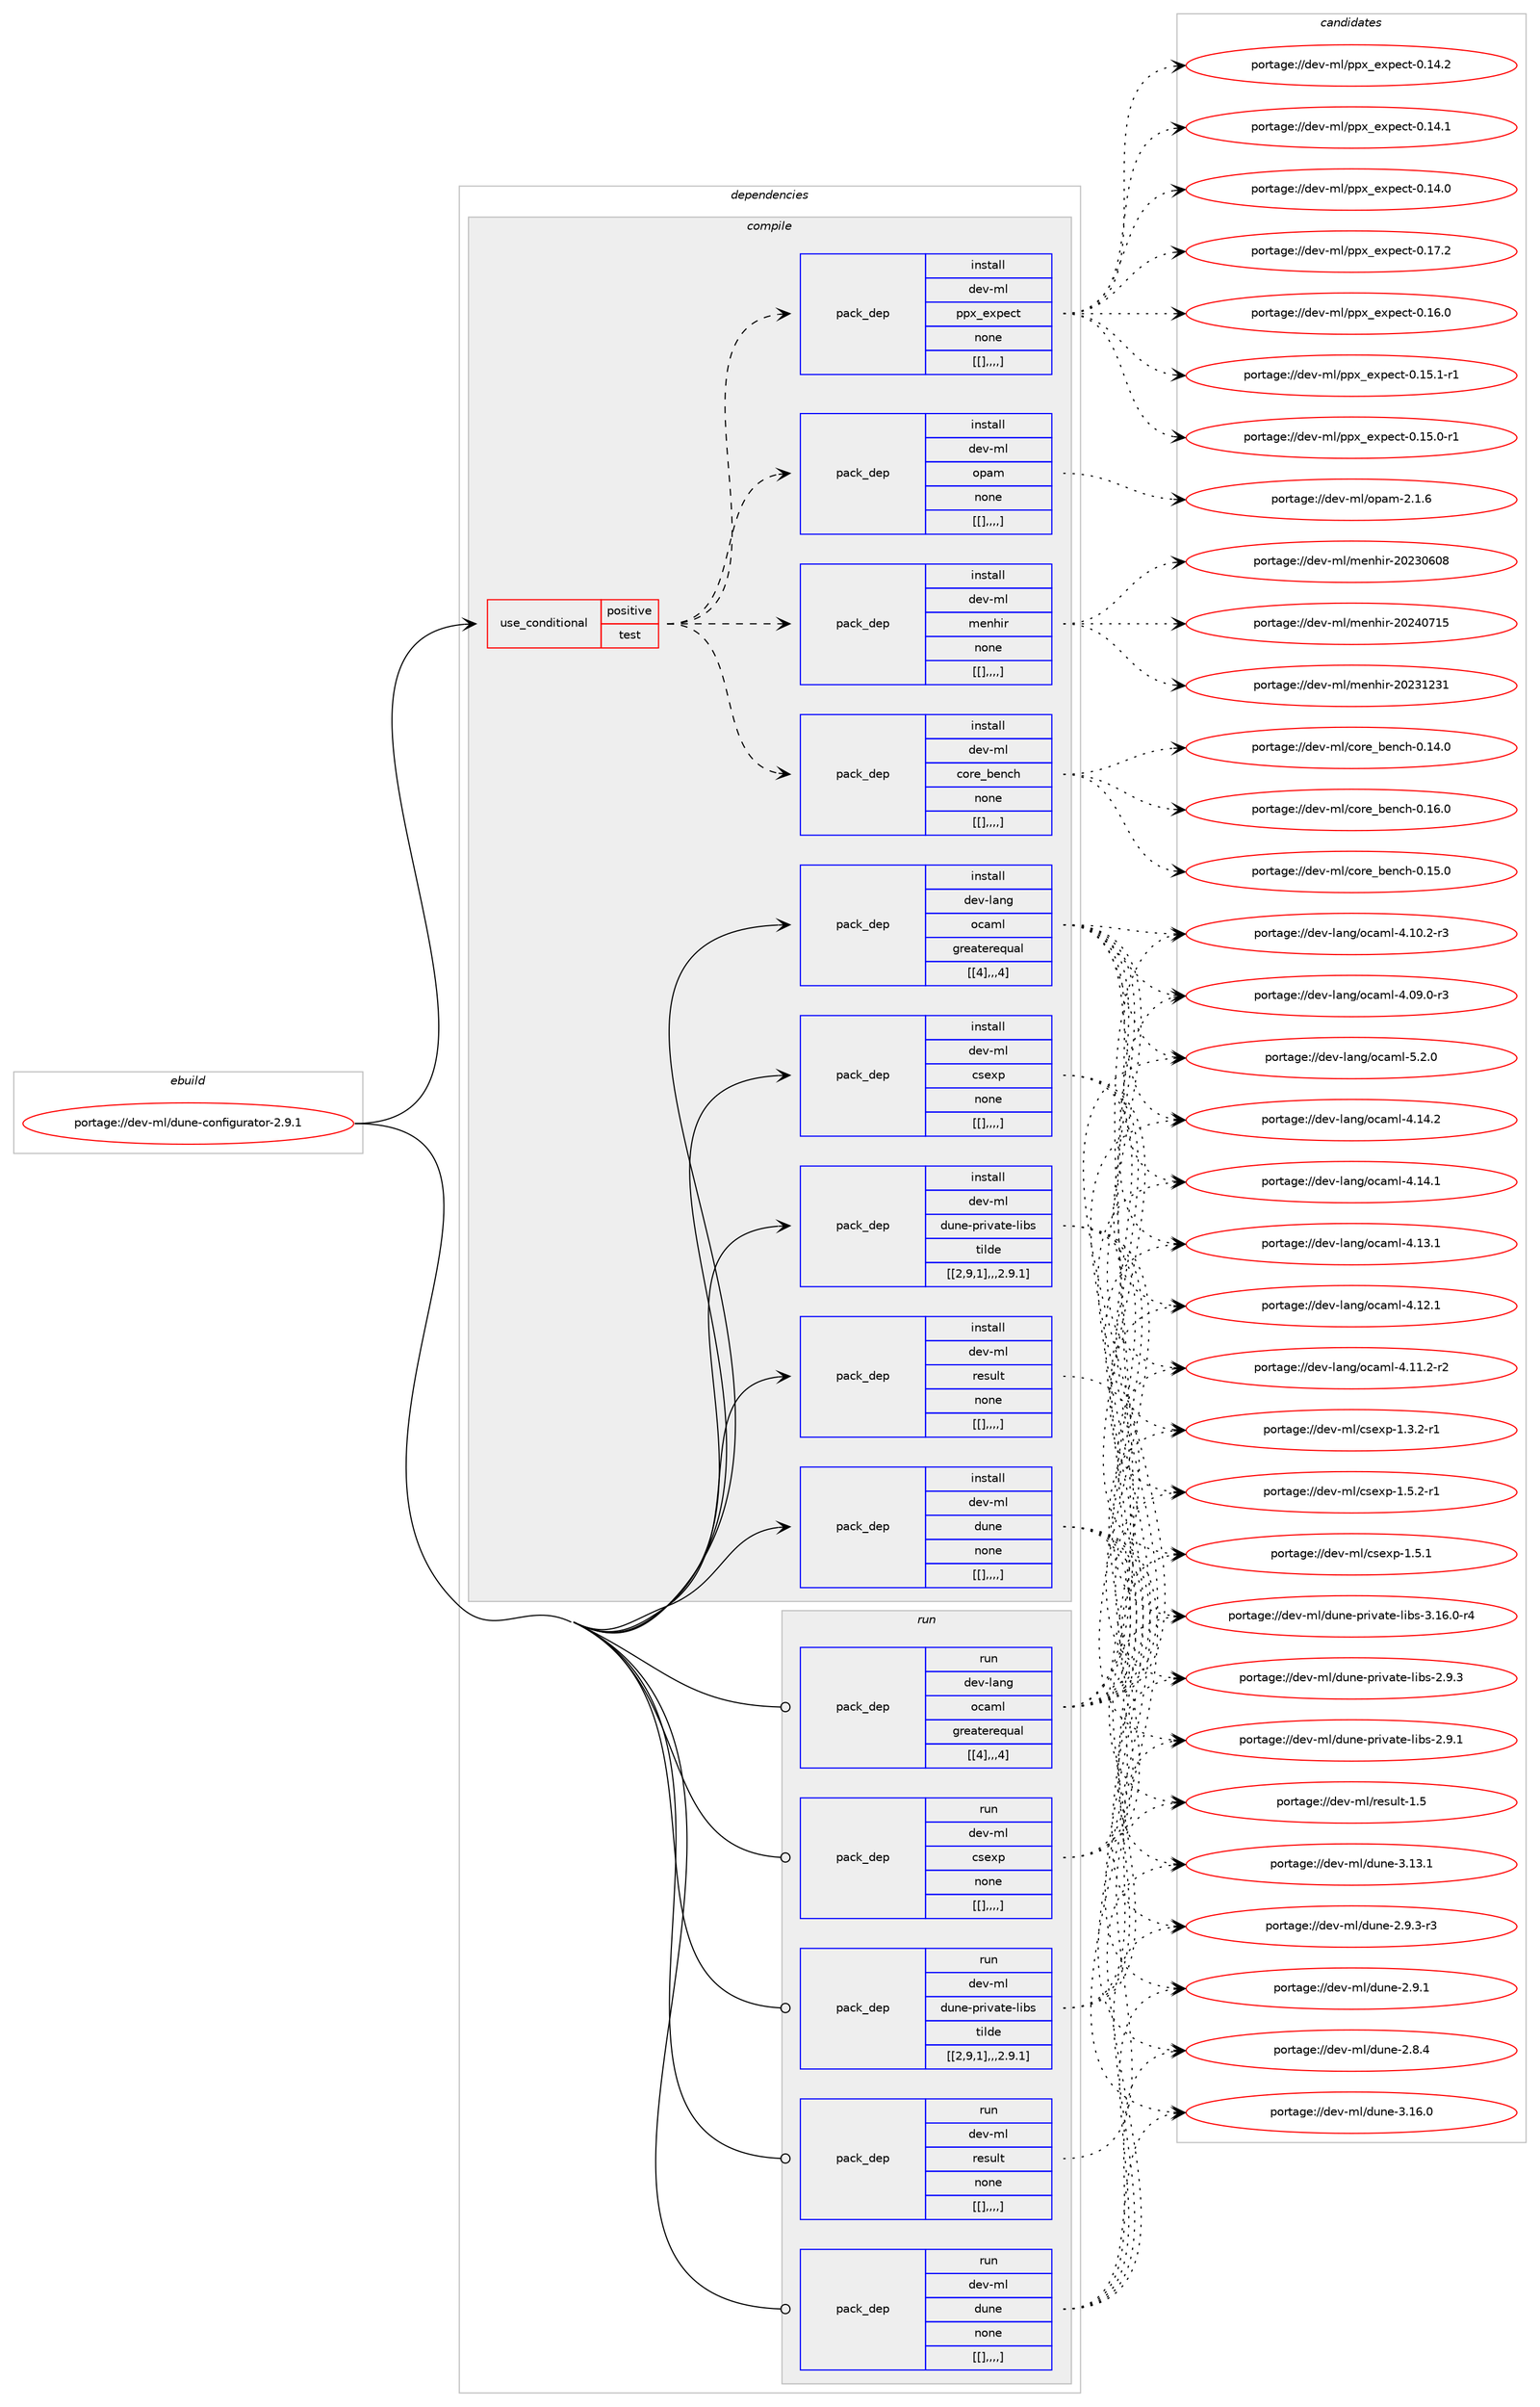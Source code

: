 digraph prolog {

# *************
# Graph options
# *************

newrank=true;
concentrate=true;
compound=true;
graph [rankdir=LR,fontname=Helvetica,fontsize=10,ranksep=1.5];#, ranksep=2.5, nodesep=0.2];
edge  [arrowhead=vee];
node  [fontname=Helvetica,fontsize=10];

# **********
# The ebuild
# **********

subgraph cluster_leftcol {
color=gray;
label=<<i>ebuild</i>>;
id [label="portage://dev-ml/dune-configurator-2.9.1", color=red, width=4, href="../dev-ml/dune-configurator-2.9.1.svg"];
}

# ****************
# The dependencies
# ****************

subgraph cluster_midcol {
color=gray;
label=<<i>dependencies</i>>;
subgraph cluster_compile {
fillcolor="#eeeeee";
style=filled;
label=<<i>compile</i>>;
subgraph cond31126 {
dependency122596 [label=<<TABLE BORDER="0" CELLBORDER="1" CELLSPACING="0" CELLPADDING="4"><TR><TD ROWSPAN="3" CELLPADDING="10">use_conditional</TD></TR><TR><TD>positive</TD></TR><TR><TD>test</TD></TR></TABLE>>, shape=none, color=red];
subgraph pack90211 {
dependency122617 [label=<<TABLE BORDER="0" CELLBORDER="1" CELLSPACING="0" CELLPADDING="4" WIDTH="220"><TR><TD ROWSPAN="6" CELLPADDING="30">pack_dep</TD></TR><TR><TD WIDTH="110">install</TD></TR><TR><TD>dev-ml</TD></TR><TR><TD>core_bench</TD></TR><TR><TD>none</TD></TR><TR><TD>[[],,,,]</TD></TR></TABLE>>, shape=none, color=blue];
}
dependency122596:e -> dependency122617:w [weight=20,style="dashed",arrowhead="vee"];
subgraph pack90231 {
dependency122692 [label=<<TABLE BORDER="0" CELLBORDER="1" CELLSPACING="0" CELLPADDING="4" WIDTH="220"><TR><TD ROWSPAN="6" CELLPADDING="30">pack_dep</TD></TR><TR><TD WIDTH="110">install</TD></TR><TR><TD>dev-ml</TD></TR><TR><TD>menhir</TD></TR><TR><TD>none</TD></TR><TR><TD>[[],,,,]</TD></TR></TABLE>>, shape=none, color=blue];
}
dependency122596:e -> dependency122692:w [weight=20,style="dashed",arrowhead="vee"];
subgraph pack90302 {
dependency122699 [label=<<TABLE BORDER="0" CELLBORDER="1" CELLSPACING="0" CELLPADDING="4" WIDTH="220"><TR><TD ROWSPAN="6" CELLPADDING="30">pack_dep</TD></TR><TR><TD WIDTH="110">install</TD></TR><TR><TD>dev-ml</TD></TR><TR><TD>opam</TD></TR><TR><TD>none</TD></TR><TR><TD>[[],,,,]</TD></TR></TABLE>>, shape=none, color=blue];
}
dependency122596:e -> dependency122699:w [weight=20,style="dashed",arrowhead="vee"];
subgraph pack90308 {
dependency122708 [label=<<TABLE BORDER="0" CELLBORDER="1" CELLSPACING="0" CELLPADDING="4" WIDTH="220"><TR><TD ROWSPAN="6" CELLPADDING="30">pack_dep</TD></TR><TR><TD WIDTH="110">install</TD></TR><TR><TD>dev-ml</TD></TR><TR><TD>ppx_expect</TD></TR><TR><TD>none</TD></TR><TR><TD>[[],,,,]</TD></TR></TABLE>>, shape=none, color=blue];
}
dependency122596:e -> dependency122708:w [weight=20,style="dashed",arrowhead="vee"];
}
id:e -> dependency122596:w [weight=20,style="solid",arrowhead="vee"];
subgraph pack90363 {
dependency122756 [label=<<TABLE BORDER="0" CELLBORDER="1" CELLSPACING="0" CELLPADDING="4" WIDTH="220"><TR><TD ROWSPAN="6" CELLPADDING="30">pack_dep</TD></TR><TR><TD WIDTH="110">install</TD></TR><TR><TD>dev-lang</TD></TR><TR><TD>ocaml</TD></TR><TR><TD>greaterequal</TD></TR><TR><TD>[[4],,,4]</TD></TR></TABLE>>, shape=none, color=blue];
}
id:e -> dependency122756:w [weight=20,style="solid",arrowhead="vee"];
subgraph pack90380 {
dependency122801 [label=<<TABLE BORDER="0" CELLBORDER="1" CELLSPACING="0" CELLPADDING="4" WIDTH="220"><TR><TD ROWSPAN="6" CELLPADDING="30">pack_dep</TD></TR><TR><TD WIDTH="110">install</TD></TR><TR><TD>dev-ml</TD></TR><TR><TD>csexp</TD></TR><TR><TD>none</TD></TR><TR><TD>[[],,,,]</TD></TR></TABLE>>, shape=none, color=blue];
}
id:e -> dependency122801:w [weight=20,style="solid",arrowhead="vee"];
subgraph pack90410 {
dependency122833 [label=<<TABLE BORDER="0" CELLBORDER="1" CELLSPACING="0" CELLPADDING="4" WIDTH="220"><TR><TD ROWSPAN="6" CELLPADDING="30">pack_dep</TD></TR><TR><TD WIDTH="110">install</TD></TR><TR><TD>dev-ml</TD></TR><TR><TD>dune</TD></TR><TR><TD>none</TD></TR><TR><TD>[[],,,,]</TD></TR></TABLE>>, shape=none, color=blue];
}
id:e -> dependency122833:w [weight=20,style="solid",arrowhead="vee"];
subgraph pack90457 {
dependency122853 [label=<<TABLE BORDER="0" CELLBORDER="1" CELLSPACING="0" CELLPADDING="4" WIDTH="220"><TR><TD ROWSPAN="6" CELLPADDING="30">pack_dep</TD></TR><TR><TD WIDTH="110">install</TD></TR><TR><TD>dev-ml</TD></TR><TR><TD>dune-private-libs</TD></TR><TR><TD>tilde</TD></TR><TR><TD>[[2,9,1],,,2.9.1]</TD></TR></TABLE>>, shape=none, color=blue];
}
id:e -> dependency122853:w [weight=20,style="solid",arrowhead="vee"];
subgraph pack90461 {
dependency122858 [label=<<TABLE BORDER="0" CELLBORDER="1" CELLSPACING="0" CELLPADDING="4" WIDTH="220"><TR><TD ROWSPAN="6" CELLPADDING="30">pack_dep</TD></TR><TR><TD WIDTH="110">install</TD></TR><TR><TD>dev-ml</TD></TR><TR><TD>result</TD></TR><TR><TD>none</TD></TR><TR><TD>[[],,,,]</TD></TR></TABLE>>, shape=none, color=blue];
}
id:e -> dependency122858:w [weight=20,style="solid",arrowhead="vee"];
}
subgraph cluster_compileandrun {
fillcolor="#eeeeee";
style=filled;
label=<<i>compile and run</i>>;
}
subgraph cluster_run {
fillcolor="#eeeeee";
style=filled;
label=<<i>run</i>>;
subgraph pack90491 {
dependency122913 [label=<<TABLE BORDER="0" CELLBORDER="1" CELLSPACING="0" CELLPADDING="4" WIDTH="220"><TR><TD ROWSPAN="6" CELLPADDING="30">pack_dep</TD></TR><TR><TD WIDTH="110">run</TD></TR><TR><TD>dev-lang</TD></TR><TR><TD>ocaml</TD></TR><TR><TD>greaterequal</TD></TR><TR><TD>[[4],,,4]</TD></TR></TABLE>>, shape=none, color=blue];
}
id:e -> dependency122913:w [weight=20,style="solid",arrowhead="odot"];
subgraph pack90524 {
dependency122930 [label=<<TABLE BORDER="0" CELLBORDER="1" CELLSPACING="0" CELLPADDING="4" WIDTH="220"><TR><TD ROWSPAN="6" CELLPADDING="30">pack_dep</TD></TR><TR><TD WIDTH="110">run</TD></TR><TR><TD>dev-ml</TD></TR><TR><TD>csexp</TD></TR><TR><TD>none</TD></TR><TR><TD>[[],,,,]</TD></TR></TABLE>>, shape=none, color=blue];
}
id:e -> dependency122930:w [weight=20,style="solid",arrowhead="odot"];
subgraph pack90570 {
dependency122989 [label=<<TABLE BORDER="0" CELLBORDER="1" CELLSPACING="0" CELLPADDING="4" WIDTH="220"><TR><TD ROWSPAN="6" CELLPADDING="30">pack_dep</TD></TR><TR><TD WIDTH="110">run</TD></TR><TR><TD>dev-ml</TD></TR><TR><TD>dune</TD></TR><TR><TD>none</TD></TR><TR><TD>[[],,,,]</TD></TR></TABLE>>, shape=none, color=blue];
}
id:e -> dependency122989:w [weight=20,style="solid",arrowhead="odot"];
subgraph pack90626 {
dependency123048 [label=<<TABLE BORDER="0" CELLBORDER="1" CELLSPACING="0" CELLPADDING="4" WIDTH="220"><TR><TD ROWSPAN="6" CELLPADDING="30">pack_dep</TD></TR><TR><TD WIDTH="110">run</TD></TR><TR><TD>dev-ml</TD></TR><TR><TD>dune-private-libs</TD></TR><TR><TD>tilde</TD></TR><TR><TD>[[2,9,1],,,2.9.1]</TD></TR></TABLE>>, shape=none, color=blue];
}
id:e -> dependency123048:w [weight=20,style="solid",arrowhead="odot"];
subgraph pack90674 {
dependency123097 [label=<<TABLE BORDER="0" CELLBORDER="1" CELLSPACING="0" CELLPADDING="4" WIDTH="220"><TR><TD ROWSPAN="6" CELLPADDING="30">pack_dep</TD></TR><TR><TD WIDTH="110">run</TD></TR><TR><TD>dev-ml</TD></TR><TR><TD>result</TD></TR><TR><TD>none</TD></TR><TR><TD>[[],,,,]</TD></TR></TABLE>>, shape=none, color=blue];
}
id:e -> dependency123097:w [weight=20,style="solid",arrowhead="odot"];
}
}

# **************
# The candidates
# **************

subgraph cluster_choices {
rank=same;
color=gray;
label=<<i>candidates</i>>;

subgraph choice89944 {
color=black;
nodesep=1;
choice10010111845109108479911111410195981011109910445484649544648 [label="portage://dev-ml/core_bench-0.16.0", color=red, width=4,href="../dev-ml/core_bench-0.16.0.svg"];
choice10010111845109108479911111410195981011109910445484649534648 [label="portage://dev-ml/core_bench-0.15.0", color=red, width=4,href="../dev-ml/core_bench-0.15.0.svg"];
choice10010111845109108479911111410195981011109910445484649524648 [label="portage://dev-ml/core_bench-0.14.0", color=red, width=4,href="../dev-ml/core_bench-0.14.0.svg"];
dependency122617:e -> choice10010111845109108479911111410195981011109910445484649544648:w [style=dotted,weight="100"];
dependency122617:e -> choice10010111845109108479911111410195981011109910445484649534648:w [style=dotted,weight="100"];
dependency122617:e -> choice10010111845109108479911111410195981011109910445484649524648:w [style=dotted,weight="100"];
}
subgraph choice89983 {
color=black;
nodesep=1;
choice1001011184510910847109101110104105114455048505248554953 [label="portage://dev-ml/menhir-20240715", color=red, width=4,href="../dev-ml/menhir-20240715.svg"];
choice1001011184510910847109101110104105114455048505149505149 [label="portage://dev-ml/menhir-20231231", color=red, width=4,href="../dev-ml/menhir-20231231.svg"];
choice1001011184510910847109101110104105114455048505148544856 [label="portage://dev-ml/menhir-20230608", color=red, width=4,href="../dev-ml/menhir-20230608.svg"];
dependency122692:e -> choice1001011184510910847109101110104105114455048505248554953:w [style=dotted,weight="100"];
dependency122692:e -> choice1001011184510910847109101110104105114455048505149505149:w [style=dotted,weight="100"];
dependency122692:e -> choice1001011184510910847109101110104105114455048505148544856:w [style=dotted,weight="100"];
}
subgraph choice89987 {
color=black;
nodesep=1;
choice100101118451091084711111297109455046494654 [label="portage://dev-ml/opam-2.1.6", color=red, width=4,href="../dev-ml/opam-2.1.6.svg"];
dependency122699:e -> choice100101118451091084711111297109455046494654:w [style=dotted,weight="100"];
}
subgraph choice90069 {
color=black;
nodesep=1;
choice1001011184510910847112112120951011201121019911645484649554650 [label="portage://dev-ml/ppx_expect-0.17.2", color=red, width=4,href="../dev-ml/ppx_expect-0.17.2.svg"];
choice1001011184510910847112112120951011201121019911645484649544648 [label="portage://dev-ml/ppx_expect-0.16.0", color=red, width=4,href="../dev-ml/ppx_expect-0.16.0.svg"];
choice10010111845109108471121121209510112011210199116454846495346494511449 [label="portage://dev-ml/ppx_expect-0.15.1-r1", color=red, width=4,href="../dev-ml/ppx_expect-0.15.1-r1.svg"];
choice10010111845109108471121121209510112011210199116454846495346484511449 [label="portage://dev-ml/ppx_expect-0.15.0-r1", color=red, width=4,href="../dev-ml/ppx_expect-0.15.0-r1.svg"];
choice1001011184510910847112112120951011201121019911645484649524650 [label="portage://dev-ml/ppx_expect-0.14.2", color=red, width=4,href="../dev-ml/ppx_expect-0.14.2.svg"];
choice1001011184510910847112112120951011201121019911645484649524649 [label="portage://dev-ml/ppx_expect-0.14.1", color=red, width=4,href="../dev-ml/ppx_expect-0.14.1.svg"];
choice1001011184510910847112112120951011201121019911645484649524648 [label="portage://dev-ml/ppx_expect-0.14.0", color=red, width=4,href="../dev-ml/ppx_expect-0.14.0.svg"];
dependency122708:e -> choice1001011184510910847112112120951011201121019911645484649554650:w [style=dotted,weight="100"];
dependency122708:e -> choice1001011184510910847112112120951011201121019911645484649544648:w [style=dotted,weight="100"];
dependency122708:e -> choice10010111845109108471121121209510112011210199116454846495346494511449:w [style=dotted,weight="100"];
dependency122708:e -> choice10010111845109108471121121209510112011210199116454846495346484511449:w [style=dotted,weight="100"];
dependency122708:e -> choice1001011184510910847112112120951011201121019911645484649524650:w [style=dotted,weight="100"];
dependency122708:e -> choice1001011184510910847112112120951011201121019911645484649524649:w [style=dotted,weight="100"];
dependency122708:e -> choice1001011184510910847112112120951011201121019911645484649524648:w [style=dotted,weight="100"];
}
subgraph choice90071 {
color=black;
nodesep=1;
choice1001011184510897110103471119997109108455346504648 [label="portage://dev-lang/ocaml-5.2.0", color=red, width=4,href="../dev-lang/ocaml-5.2.0.svg"];
choice100101118451089711010347111999710910845524649524650 [label="portage://dev-lang/ocaml-4.14.2", color=red, width=4,href="../dev-lang/ocaml-4.14.2.svg"];
choice100101118451089711010347111999710910845524649524649 [label="portage://dev-lang/ocaml-4.14.1", color=red, width=4,href="../dev-lang/ocaml-4.14.1.svg"];
choice100101118451089711010347111999710910845524649514649 [label="portage://dev-lang/ocaml-4.13.1", color=red, width=4,href="../dev-lang/ocaml-4.13.1.svg"];
choice100101118451089711010347111999710910845524649504649 [label="portage://dev-lang/ocaml-4.12.1", color=red, width=4,href="../dev-lang/ocaml-4.12.1.svg"];
choice1001011184510897110103471119997109108455246494946504511450 [label="portage://dev-lang/ocaml-4.11.2-r2", color=red, width=4,href="../dev-lang/ocaml-4.11.2-r2.svg"];
choice1001011184510897110103471119997109108455246494846504511451 [label="portage://dev-lang/ocaml-4.10.2-r3", color=red, width=4,href="../dev-lang/ocaml-4.10.2-r3.svg"];
choice1001011184510897110103471119997109108455246485746484511451 [label="portage://dev-lang/ocaml-4.09.0-r3", color=red, width=4,href="../dev-lang/ocaml-4.09.0-r3.svg"];
dependency122756:e -> choice1001011184510897110103471119997109108455346504648:w [style=dotted,weight="100"];
dependency122756:e -> choice100101118451089711010347111999710910845524649524650:w [style=dotted,weight="100"];
dependency122756:e -> choice100101118451089711010347111999710910845524649524649:w [style=dotted,weight="100"];
dependency122756:e -> choice100101118451089711010347111999710910845524649514649:w [style=dotted,weight="100"];
dependency122756:e -> choice100101118451089711010347111999710910845524649504649:w [style=dotted,weight="100"];
dependency122756:e -> choice1001011184510897110103471119997109108455246494946504511450:w [style=dotted,weight="100"];
dependency122756:e -> choice1001011184510897110103471119997109108455246494846504511451:w [style=dotted,weight="100"];
dependency122756:e -> choice1001011184510897110103471119997109108455246485746484511451:w [style=dotted,weight="100"];
}
subgraph choice90110 {
color=black;
nodesep=1;
choice1001011184510910847991151011201124549465346504511449 [label="portage://dev-ml/csexp-1.5.2-r1", color=red, width=4,href="../dev-ml/csexp-1.5.2-r1.svg"];
choice100101118451091084799115101120112454946534649 [label="portage://dev-ml/csexp-1.5.1", color=red, width=4,href="../dev-ml/csexp-1.5.1.svg"];
choice1001011184510910847991151011201124549465146504511449 [label="portage://dev-ml/csexp-1.3.2-r1", color=red, width=4,href="../dev-ml/csexp-1.3.2-r1.svg"];
dependency122801:e -> choice1001011184510910847991151011201124549465346504511449:w [style=dotted,weight="100"];
dependency122801:e -> choice100101118451091084799115101120112454946534649:w [style=dotted,weight="100"];
dependency122801:e -> choice1001011184510910847991151011201124549465146504511449:w [style=dotted,weight="100"];
}
subgraph choice90115 {
color=black;
nodesep=1;
choice100101118451091084710011711010145514649544648 [label="portage://dev-ml/dune-3.16.0", color=red, width=4,href="../dev-ml/dune-3.16.0.svg"];
choice100101118451091084710011711010145514649514649 [label="portage://dev-ml/dune-3.13.1", color=red, width=4,href="../dev-ml/dune-3.13.1.svg"];
choice10010111845109108471001171101014550465746514511451 [label="portage://dev-ml/dune-2.9.3-r3", color=red, width=4,href="../dev-ml/dune-2.9.3-r3.svg"];
choice1001011184510910847100117110101455046574649 [label="portage://dev-ml/dune-2.9.1", color=red, width=4,href="../dev-ml/dune-2.9.1.svg"];
choice1001011184510910847100117110101455046564652 [label="portage://dev-ml/dune-2.8.4", color=red, width=4,href="../dev-ml/dune-2.8.4.svg"];
dependency122833:e -> choice100101118451091084710011711010145514649544648:w [style=dotted,weight="100"];
dependency122833:e -> choice100101118451091084710011711010145514649514649:w [style=dotted,weight="100"];
dependency122833:e -> choice10010111845109108471001171101014550465746514511451:w [style=dotted,weight="100"];
dependency122833:e -> choice1001011184510910847100117110101455046574649:w [style=dotted,weight="100"];
dependency122833:e -> choice1001011184510910847100117110101455046564652:w [style=dotted,weight="100"];
}
subgraph choice90121 {
color=black;
nodesep=1;
choice100101118451091084710011711010145112114105118971161014510810598115455146495446484511452 [label="portage://dev-ml/dune-private-libs-3.16.0-r4", color=red, width=4,href="../dev-ml/dune-private-libs-3.16.0-r4.svg"];
choice100101118451091084710011711010145112114105118971161014510810598115455046574651 [label="portage://dev-ml/dune-private-libs-2.9.3", color=red, width=4,href="../dev-ml/dune-private-libs-2.9.3.svg"];
choice100101118451091084710011711010145112114105118971161014510810598115455046574649 [label="portage://dev-ml/dune-private-libs-2.9.1", color=red, width=4,href="../dev-ml/dune-private-libs-2.9.1.svg"];
dependency122853:e -> choice100101118451091084710011711010145112114105118971161014510810598115455146495446484511452:w [style=dotted,weight="100"];
dependency122853:e -> choice100101118451091084710011711010145112114105118971161014510810598115455046574651:w [style=dotted,weight="100"];
dependency122853:e -> choice100101118451091084710011711010145112114105118971161014510810598115455046574649:w [style=dotted,weight="100"];
}
subgraph choice90126 {
color=black;
nodesep=1;
choice100101118451091084711410111511710811645494653 [label="portage://dev-ml/result-1.5", color=red, width=4,href="../dev-ml/result-1.5.svg"];
dependency122858:e -> choice100101118451091084711410111511710811645494653:w [style=dotted,weight="100"];
}
subgraph choice90166 {
color=black;
nodesep=1;
choice1001011184510897110103471119997109108455346504648 [label="portage://dev-lang/ocaml-5.2.0", color=red, width=4,href="../dev-lang/ocaml-5.2.0.svg"];
choice100101118451089711010347111999710910845524649524650 [label="portage://dev-lang/ocaml-4.14.2", color=red, width=4,href="../dev-lang/ocaml-4.14.2.svg"];
choice100101118451089711010347111999710910845524649524649 [label="portage://dev-lang/ocaml-4.14.1", color=red, width=4,href="../dev-lang/ocaml-4.14.1.svg"];
choice100101118451089711010347111999710910845524649514649 [label="portage://dev-lang/ocaml-4.13.1", color=red, width=4,href="../dev-lang/ocaml-4.13.1.svg"];
choice100101118451089711010347111999710910845524649504649 [label="portage://dev-lang/ocaml-4.12.1", color=red, width=4,href="../dev-lang/ocaml-4.12.1.svg"];
choice1001011184510897110103471119997109108455246494946504511450 [label="portage://dev-lang/ocaml-4.11.2-r2", color=red, width=4,href="../dev-lang/ocaml-4.11.2-r2.svg"];
choice1001011184510897110103471119997109108455246494846504511451 [label="portage://dev-lang/ocaml-4.10.2-r3", color=red, width=4,href="../dev-lang/ocaml-4.10.2-r3.svg"];
choice1001011184510897110103471119997109108455246485746484511451 [label="portage://dev-lang/ocaml-4.09.0-r3", color=red, width=4,href="../dev-lang/ocaml-4.09.0-r3.svg"];
dependency122913:e -> choice1001011184510897110103471119997109108455346504648:w [style=dotted,weight="100"];
dependency122913:e -> choice100101118451089711010347111999710910845524649524650:w [style=dotted,weight="100"];
dependency122913:e -> choice100101118451089711010347111999710910845524649524649:w [style=dotted,weight="100"];
dependency122913:e -> choice100101118451089711010347111999710910845524649514649:w [style=dotted,weight="100"];
dependency122913:e -> choice100101118451089711010347111999710910845524649504649:w [style=dotted,weight="100"];
dependency122913:e -> choice1001011184510897110103471119997109108455246494946504511450:w [style=dotted,weight="100"];
dependency122913:e -> choice1001011184510897110103471119997109108455246494846504511451:w [style=dotted,weight="100"];
dependency122913:e -> choice1001011184510897110103471119997109108455246485746484511451:w [style=dotted,weight="100"];
}
subgraph choice90204 {
color=black;
nodesep=1;
choice1001011184510910847991151011201124549465346504511449 [label="portage://dev-ml/csexp-1.5.2-r1", color=red, width=4,href="../dev-ml/csexp-1.5.2-r1.svg"];
choice100101118451091084799115101120112454946534649 [label="portage://dev-ml/csexp-1.5.1", color=red, width=4,href="../dev-ml/csexp-1.5.1.svg"];
choice1001011184510910847991151011201124549465146504511449 [label="portage://dev-ml/csexp-1.3.2-r1", color=red, width=4,href="../dev-ml/csexp-1.3.2-r1.svg"];
dependency122930:e -> choice1001011184510910847991151011201124549465346504511449:w [style=dotted,weight="100"];
dependency122930:e -> choice100101118451091084799115101120112454946534649:w [style=dotted,weight="100"];
dependency122930:e -> choice1001011184510910847991151011201124549465146504511449:w [style=dotted,weight="100"];
}
subgraph choice90211 {
color=black;
nodesep=1;
choice100101118451091084710011711010145514649544648 [label="portage://dev-ml/dune-3.16.0", color=red, width=4,href="../dev-ml/dune-3.16.0.svg"];
choice100101118451091084710011711010145514649514649 [label="portage://dev-ml/dune-3.13.1", color=red, width=4,href="../dev-ml/dune-3.13.1.svg"];
choice10010111845109108471001171101014550465746514511451 [label="portage://dev-ml/dune-2.9.3-r3", color=red, width=4,href="../dev-ml/dune-2.9.3-r3.svg"];
choice1001011184510910847100117110101455046574649 [label="portage://dev-ml/dune-2.9.1", color=red, width=4,href="../dev-ml/dune-2.9.1.svg"];
choice1001011184510910847100117110101455046564652 [label="portage://dev-ml/dune-2.8.4", color=red, width=4,href="../dev-ml/dune-2.8.4.svg"];
dependency122989:e -> choice100101118451091084710011711010145514649544648:w [style=dotted,weight="100"];
dependency122989:e -> choice100101118451091084710011711010145514649514649:w [style=dotted,weight="100"];
dependency122989:e -> choice10010111845109108471001171101014550465746514511451:w [style=dotted,weight="100"];
dependency122989:e -> choice1001011184510910847100117110101455046574649:w [style=dotted,weight="100"];
dependency122989:e -> choice1001011184510910847100117110101455046564652:w [style=dotted,weight="100"];
}
subgraph choice90220 {
color=black;
nodesep=1;
choice100101118451091084710011711010145112114105118971161014510810598115455146495446484511452 [label="portage://dev-ml/dune-private-libs-3.16.0-r4", color=red, width=4,href="../dev-ml/dune-private-libs-3.16.0-r4.svg"];
choice100101118451091084710011711010145112114105118971161014510810598115455046574651 [label="portage://dev-ml/dune-private-libs-2.9.3", color=red, width=4,href="../dev-ml/dune-private-libs-2.9.3.svg"];
choice100101118451091084710011711010145112114105118971161014510810598115455046574649 [label="portage://dev-ml/dune-private-libs-2.9.1", color=red, width=4,href="../dev-ml/dune-private-libs-2.9.1.svg"];
dependency123048:e -> choice100101118451091084710011711010145112114105118971161014510810598115455146495446484511452:w [style=dotted,weight="100"];
dependency123048:e -> choice100101118451091084710011711010145112114105118971161014510810598115455046574651:w [style=dotted,weight="100"];
dependency123048:e -> choice100101118451091084710011711010145112114105118971161014510810598115455046574649:w [style=dotted,weight="100"];
}
subgraph choice90225 {
color=black;
nodesep=1;
choice100101118451091084711410111511710811645494653 [label="portage://dev-ml/result-1.5", color=red, width=4,href="../dev-ml/result-1.5.svg"];
dependency123097:e -> choice100101118451091084711410111511710811645494653:w [style=dotted,weight="100"];
}
}

}
